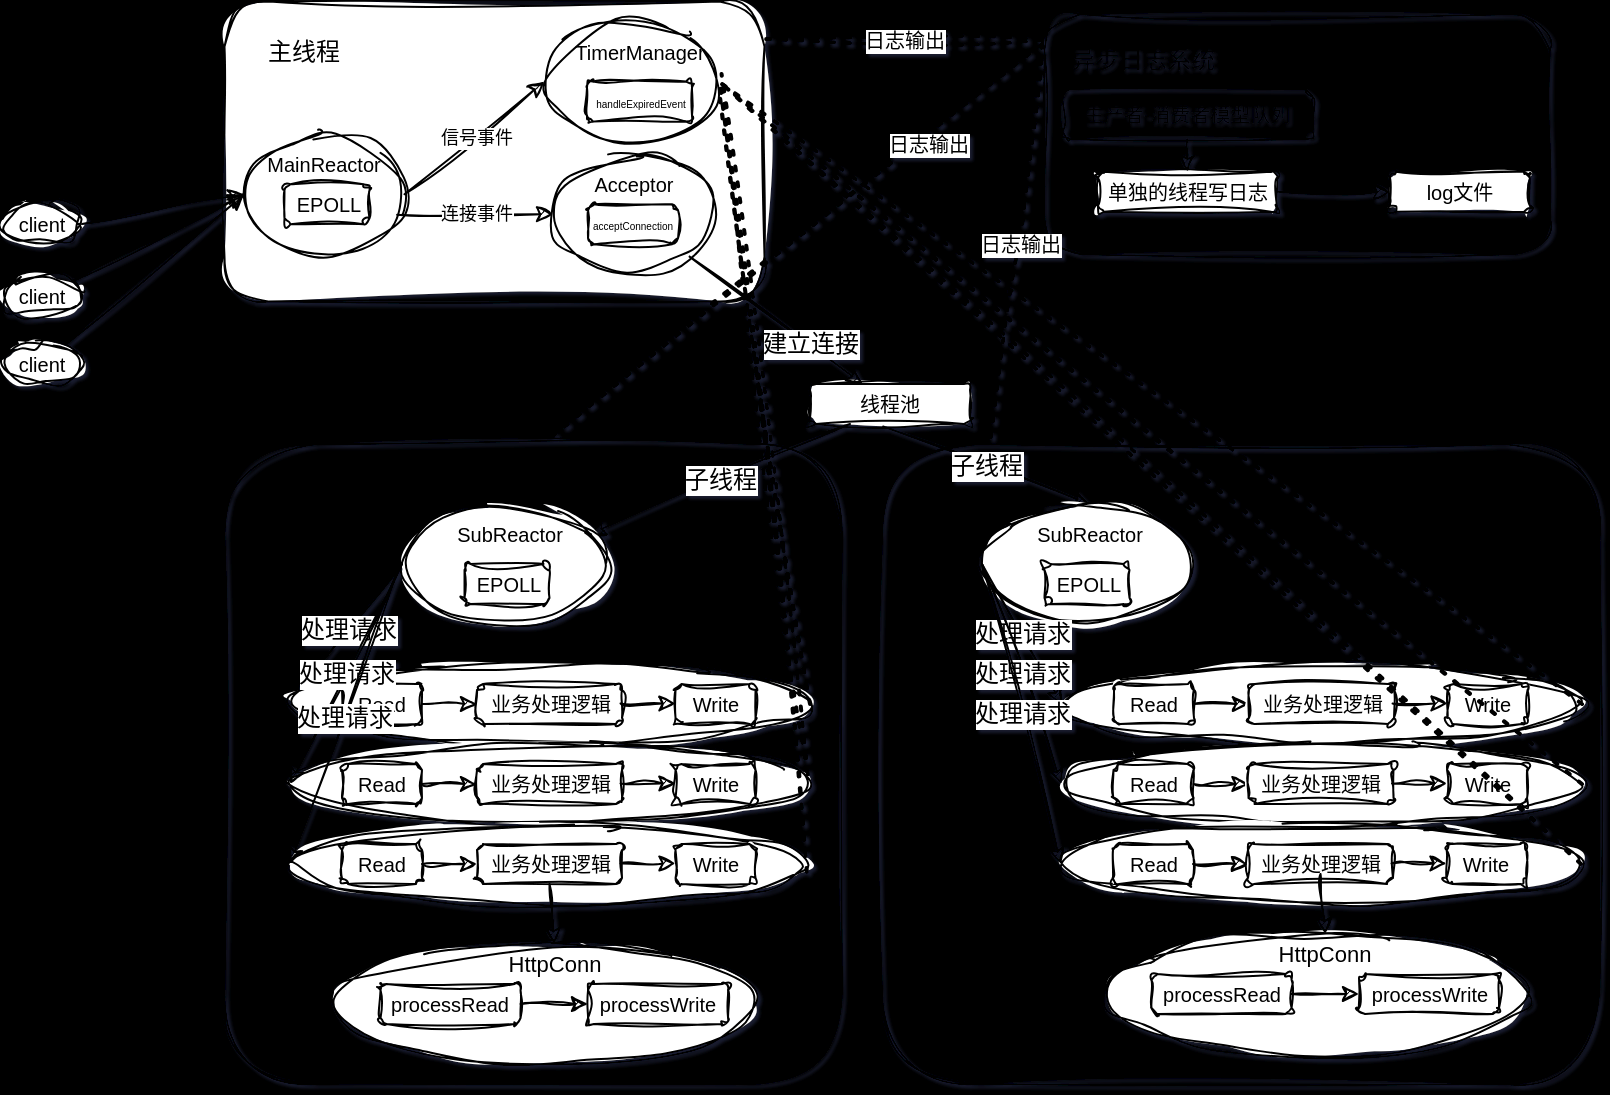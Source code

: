 <mxfile>
    <diagram id="pqvxhkpArTvSjxSy0hgP" name="第 1 页">
        <mxGraphModel dx="1160" dy="802" grid="1" gridSize="10" guides="1" tooltips="1" connect="1" arrows="1" fold="1" page="1" pageScale="1" pageWidth="827" pageHeight="1169" background="#000000" math="0" shadow="1">
            <root>
                <mxCell id="0"/>
                <mxCell id="1" parent="0"/>
                <mxCell id="3" value="" style="rounded=1;whiteSpace=wrap;html=1;sketch=1;curveFitting=1;jiggle=2;" parent="1" vertex="1">
                    <mxGeometry x="121.25" y="28.81" width="270" height="150" as="geometry"/>
                </mxCell>
                <mxCell id="4" value="主线程" style="text;strokeColor=none;align=center;fillColor=none;html=1;verticalAlign=middle;whiteSpace=wrap;rounded=1;sketch=1;curveFitting=1;jiggle=2;" parent="1" vertex="1">
                    <mxGeometry x="131.25" y="38.81" width="60" height="30" as="geometry"/>
                </mxCell>
                <mxCell id="21" value="" style="ellipse;whiteSpace=wrap;html=1;rounded=1;sketch=1;curveFitting=1;jiggle=2;" parent="1" vertex="1">
                    <mxGeometry x="131.25" y="95.12" width="80" height="60" as="geometry"/>
                </mxCell>
                <mxCell id="22" value="&lt;font style=&quot;font-size: 10px;&quot;&gt;MainReactor&lt;/font&gt;" style="text;strokeColor=none;align=center;fillColor=none;html=1;verticalAlign=middle;whiteSpace=wrap;rounded=1;fontSize=9;sketch=1;curveFitting=1;jiggle=2;" parent="1" vertex="1">
                    <mxGeometry x="131.25" y="95.12" width="80" height="30" as="geometry"/>
                </mxCell>
                <mxCell id="23" value="" style="rounded=1;whiteSpace=wrap;html=1;fontSize=9;sketch=1;curveFitting=1;jiggle=2;" parent="1" vertex="1">
                    <mxGeometry x="151.25" y="120.12" width="42.5" height="20" as="geometry"/>
                </mxCell>
                <mxCell id="24" value="&lt;font style=&quot;font-size: 10px;&quot;&gt;EPOLL&lt;/font&gt;" style="text;html=1;align=center;verticalAlign=middle;resizable=0;points=[];autosize=1;strokeColor=none;fillColor=none;fontSize=9;rounded=1;sketch=1;curveFitting=1;jiggle=2;" parent="1" vertex="1">
                    <mxGeometry x="142.5" y="115.12" width="60" height="30" as="geometry"/>
                </mxCell>
                <mxCell id="25" value="" style="endArrow=classic;html=1;fontSize=9;exitX=0.954;exitY=0.67;exitDx=0;exitDy=0;exitPerimeter=0;rounded=1;sketch=1;curveFitting=1;jiggle=2;" parent="1" source="21" target="27" edge="1">
                    <mxGeometry relative="1" as="geometry">
                        <mxPoint x="221.25" y="224.31" as="sourcePoint"/>
                        <mxPoint x="370.53" y="198.81" as="targetPoint"/>
                    </mxGeometry>
                </mxCell>
                <mxCell id="26" value="连接事件" style="edgeLabel;resizable=0;html=1;align=center;verticalAlign=middle;fontSize=9;rounded=1;sketch=1;curveFitting=1;jiggle=2;" parent="25" connectable="0" vertex="1">
                    <mxGeometry relative="1" as="geometry"/>
                </mxCell>
                <mxCell id="27" value="" style="ellipse;whiteSpace=wrap;html=1;fontSize=9;rounded=1;sketch=1;curveFitting=1;jiggle=2;" parent="1" vertex="1">
                    <mxGeometry x="285.52" y="105.12" width="80" height="60" as="geometry"/>
                </mxCell>
                <mxCell id="28" value="" style="ellipse;whiteSpace=wrap;html=1;fontSize=9;rounded=1;sketch=1;curveFitting=1;jiggle=2;" parent="1" vertex="1">
                    <mxGeometry x="281.25" y="38.81" width="87.5" height="60" as="geometry"/>
                </mxCell>
                <mxCell id="29" value="" style="endArrow=classic;html=1;fontSize=9;exitX=1;exitY=0.5;exitDx=0;exitDy=0;entryX=0;entryY=0.5;entryDx=0;entryDy=0;rounded=1;sketch=1;curveFitting=1;jiggle=2;" parent="1" source="21" target="28" edge="1">
                    <mxGeometry relative="1" as="geometry">
                        <mxPoint x="291.25" y="138.81" as="sourcePoint"/>
                        <mxPoint x="391.25" y="138.81" as="targetPoint"/>
                    </mxGeometry>
                </mxCell>
                <mxCell id="30" value="信号事件" style="edgeLabel;resizable=0;html=1;align=center;verticalAlign=middle;fontSize=9;rounded=1;sketch=1;curveFitting=1;jiggle=2;" parent="29" connectable="0" vertex="1">
                    <mxGeometry relative="1" as="geometry"/>
                </mxCell>
                <mxCell id="31" value="&lt;font style=&quot;font-size: 10px;&quot;&gt;Acceptor&lt;/font&gt;" style="text;strokeColor=none;align=center;fillColor=none;html=1;verticalAlign=middle;whiteSpace=wrap;rounded=1;fontSize=9;sketch=1;curveFitting=1;jiggle=2;" parent="1" vertex="1">
                    <mxGeometry x="285.52" y="105.12" width="80" height="30" as="geometry"/>
                </mxCell>
                <mxCell id="33" value="&lt;font style=&quot;font-size: 5px;&quot;&gt;acceptConnection&lt;/font&gt;" style="rounded=1;whiteSpace=wrap;html=1;fontSize=9;sketch=1;curveFitting=1;jiggle=2;" parent="1" vertex="1">
                    <mxGeometry x="303.02" y="130.12" width="45" height="20" as="geometry"/>
                </mxCell>
                <mxCell id="34" value="&lt;font style=&quot;font-size: 10px;&quot;&gt;TimerManager&lt;/font&gt;" style="text;strokeColor=none;align=center;fillColor=none;html=1;verticalAlign=middle;whiteSpace=wrap;rounded=1;fontSize=9;sketch=1;curveFitting=1;jiggle=2;" parent="1" vertex="1">
                    <mxGeometry x="288.75" y="38.81" width="80" height="30" as="geometry"/>
                </mxCell>
                <mxCell id="35" value="&lt;font style=&quot;font-size: 5px;&quot;&gt;handleExpiredEvent&lt;/font&gt;" style="rounded=1;whiteSpace=wrap;html=1;fontSize=9;sketch=1;curveFitting=1;jiggle=2;" parent="1" vertex="1">
                    <mxGeometry x="302.5" y="68.81" width="52.5" height="20" as="geometry"/>
                </mxCell>
                <mxCell id="37" value="&lt;div style=&quot;&quot;&gt;&lt;span style=&quot;background-color: initial;&quot;&gt;&lt;font style=&quot;font-size: 10px;&quot;&gt;线程池&lt;/font&gt;&lt;/span&gt;&lt;/div&gt;" style="rounded=1;whiteSpace=wrap;html=1;fontSize=5;direction=south;align=center;verticalAlign=middle;sketch=1;curveFitting=1;jiggle=2;" parent="1" vertex="1">
                    <mxGeometry x="414" y="220" width="80" height="20" as="geometry"/>
                </mxCell>
                <mxCell id="41" value="" style="endArrow=classic;html=1;fontSize=12;exitX=1;exitY=1;exitDx=0;exitDy=0;rounded=1;sketch=1;curveFitting=1;jiggle=2;" parent="1" source="27" target="37" edge="1">
                    <mxGeometry relative="1" as="geometry">
                        <mxPoint x="394.27" y="236.31" as="sourcePoint"/>
                        <mxPoint x="494.27" y="236.31" as="targetPoint"/>
                    </mxGeometry>
                </mxCell>
                <mxCell id="42" value="建立连接" style="edgeLabel;resizable=0;html=1;align=center;verticalAlign=middle;fontSize=12;rounded=1;sketch=1;curveFitting=1;jiggle=2;" parent="41" connectable="0" vertex="1">
                    <mxGeometry relative="1" as="geometry">
                        <mxPoint x="17" y="12" as="offset"/>
                    </mxGeometry>
                </mxCell>
                <mxCell id="45" value="" style="endArrow=classic;html=1;fontSize=12;exitX=1;exitY=0.75;exitDx=0;exitDy=0;entryX=1;entryY=0.5;entryDx=0;entryDy=0;rounded=1;sketch=1;curveFitting=1;jiggle=2;" parent="1" source="37" target="50" edge="1">
                    <mxGeometry relative="1" as="geometry">
                        <mxPoint x="360" y="270" as="sourcePoint"/>
                        <mxPoint x="280" y="280" as="targetPoint"/>
                    </mxGeometry>
                </mxCell>
                <mxCell id="46" value="子线程" style="edgeLabel;resizable=0;html=1;align=center;verticalAlign=middle;fontSize=12;rounded=1;sketch=1;curveFitting=1;jiggle=2;" parent="45" connectable="0" vertex="1">
                    <mxGeometry relative="1" as="geometry"/>
                </mxCell>
                <mxCell id="47" value="" style="endArrow=classic;html=1;fontSize=12;exitX=1.061;exitY=0.543;exitDx=0;exitDy=0;exitPerimeter=0;entryX=0.5;entryY=0;entryDx=0;entryDy=0;rounded=1;sketch=1;curveFitting=1;jiggle=2;" parent="1" source="37" target="54" edge="1">
                    <mxGeometry relative="1" as="geometry">
                        <mxPoint x="470" y="250" as="sourcePoint"/>
                        <mxPoint x="560" y="280" as="targetPoint"/>
                    </mxGeometry>
                </mxCell>
                <mxCell id="48" value="子线程" style="edgeLabel;resizable=0;html=1;align=center;verticalAlign=middle;fontSize=12;rounded=1;sketch=1;curveFitting=1;jiggle=2;" parent="47" connectable="0" vertex="1">
                    <mxGeometry relative="1" as="geometry"/>
                </mxCell>
                <mxCell id="49" value="" style="ellipse;whiteSpace=wrap;html=1;fontSize=12;rounded=1;sketch=1;curveFitting=1;jiggle=2;" parent="1" vertex="1">
                    <mxGeometry x="210" y="280" width="103.75" height="60" as="geometry"/>
                </mxCell>
                <mxCell id="50" value="&lt;font style=&quot;font-size: 10px;&quot;&gt;SubReactor&lt;/font&gt;" style="text;strokeColor=none;align=center;fillColor=none;html=1;verticalAlign=middle;whiteSpace=wrap;rounded=1;fontSize=9;sketch=1;curveFitting=1;jiggle=2;" parent="1" vertex="1">
                    <mxGeometry x="223.75" y="280" width="80" height="30" as="geometry"/>
                </mxCell>
                <mxCell id="51" value="" style="rounded=1;whiteSpace=wrap;html=1;fontSize=9;sketch=1;curveFitting=1;jiggle=2;" parent="1" vertex="1">
                    <mxGeometry x="241.25" y="310" width="42.5" height="20" as="geometry"/>
                </mxCell>
                <mxCell id="52" value="&lt;font style=&quot;font-size: 10px;&quot;&gt;EPOLL&lt;/font&gt;" style="text;html=1;align=center;verticalAlign=middle;resizable=0;points=[];autosize=1;strokeColor=none;fillColor=none;fontSize=9;rounded=1;sketch=1;curveFitting=1;jiggle=2;" parent="1" vertex="1">
                    <mxGeometry x="232.5" y="305" width="60" height="30" as="geometry"/>
                </mxCell>
                <mxCell id="53" value="" style="ellipse;whiteSpace=wrap;html=1;fontSize=12;rounded=1;sketch=1;curveFitting=1;jiggle=2;" parent="1" vertex="1">
                    <mxGeometry x="500" y="280" width="103.75" height="60" as="geometry"/>
                </mxCell>
                <mxCell id="54" value="&lt;font style=&quot;font-size: 10px;&quot;&gt;SubReactor&lt;/font&gt;" style="text;strokeColor=none;align=center;fillColor=none;html=1;verticalAlign=middle;whiteSpace=wrap;rounded=1;fontSize=9;sketch=1;curveFitting=1;jiggle=2;" parent="1" vertex="1">
                    <mxGeometry x="513.75" y="280" width="80" height="30" as="geometry"/>
                </mxCell>
                <mxCell id="55" value="" style="rounded=1;whiteSpace=wrap;html=1;fontSize=9;sketch=1;curveFitting=1;jiggle=2;" parent="1" vertex="1">
                    <mxGeometry x="531.25" y="310" width="42.5" height="20" as="geometry"/>
                </mxCell>
                <mxCell id="56" value="&lt;font style=&quot;font-size: 10px;&quot;&gt;EPOLL&lt;/font&gt;" style="text;html=1;align=center;verticalAlign=middle;resizable=0;points=[];autosize=1;strokeColor=none;fillColor=none;fontSize=9;rounded=1;sketch=1;curveFitting=1;jiggle=2;" parent="1" vertex="1">
                    <mxGeometry x="522.5" y="305" width="60" height="30" as="geometry"/>
                </mxCell>
                <mxCell id="58" value="处理请求" style="endArrow=classic;html=1;fontSize=12;exitX=0;exitY=0.5;exitDx=0;exitDy=0;entryX=0.01;entryY=0.406;entryDx=0;entryDy=0;entryPerimeter=0;rounded=1;sketch=1;curveFitting=1;jiggle=2;" parent="1" source="49" target="60" edge="1">
                    <mxGeometry relative="1" as="geometry">
                        <mxPoint x="360" y="310" as="sourcePoint"/>
                        <mxPoint x="160" y="360" as="targetPoint"/>
                    </mxGeometry>
                </mxCell>
                <mxCell id="60" value="" style="ellipse;whiteSpace=wrap;html=1;fontSize=12;rounded=1;sketch=1;curveFitting=1;jiggle=2;" parent="1" vertex="1">
                    <mxGeometry x="154" y="360" width="260" height="40" as="geometry"/>
                </mxCell>
                <mxCell id="61" value="&lt;font style=&quot;font-size: 10px;&quot;&gt;Read&lt;/font&gt;" style="rounded=1;whiteSpace=wrap;html=1;fontSize=12;sketch=1;curveFitting=1;jiggle=2;" parent="1" vertex="1">
                    <mxGeometry x="180" y="370" width="40" height="20" as="geometry"/>
                </mxCell>
                <mxCell id="62" value="" style="endArrow=classic;html=1;fontSize=10;exitX=1;exitY=0.5;exitDx=0;exitDy=0;entryX=0;entryY=0.5;entryDx=0;entryDy=0;rounded=1;sketch=1;curveFitting=1;jiggle=2;" parent="1" source="61" target="63" edge="1">
                    <mxGeometry width="50" height="50" relative="1" as="geometry">
                        <mxPoint x="380" y="340" as="sourcePoint"/>
                        <mxPoint x="430" y="290" as="targetPoint"/>
                    </mxGeometry>
                </mxCell>
                <mxCell id="63" value="&lt;font style=&quot;font-size: 10px;&quot;&gt;业务处理逻辑&lt;/font&gt;" style="rounded=1;whiteSpace=wrap;html=1;fontSize=12;sketch=1;curveFitting=1;jiggle=2;" parent="1" vertex="1">
                    <mxGeometry x="247.5" y="370" width="72.5" height="20" as="geometry"/>
                </mxCell>
                <mxCell id="64" value="&lt;font style=&quot;font-size: 10px;&quot;&gt;Write&lt;/font&gt;" style="rounded=1;whiteSpace=wrap;html=1;fontSize=12;sketch=1;curveFitting=1;jiggle=2;" parent="1" vertex="1">
                    <mxGeometry x="346.77" y="370" width="40" height="20" as="geometry"/>
                </mxCell>
                <mxCell id="65" value="" style="endArrow=classic;html=1;fontSize=10;exitX=1;exitY=0.5;exitDx=0;exitDy=0;entryX=0;entryY=0.5;entryDx=0;entryDy=0;rounded=1;sketch=1;curveFitting=1;jiggle=2;" parent="1" edge="1">
                    <mxGeometry width="50" height="50" relative="1" as="geometry">
                        <mxPoint x="319.27" y="379.72" as="sourcePoint"/>
                        <mxPoint x="346.77" y="379.72" as="targetPoint"/>
                    </mxGeometry>
                </mxCell>
                <mxCell id="66" value="" style="ellipse;whiteSpace=wrap;html=1;fontSize=12;rounded=1;sketch=1;curveFitting=1;jiggle=2;" parent="1" vertex="1">
                    <mxGeometry x="154" y="400" width="260" height="40" as="geometry"/>
                </mxCell>
                <mxCell id="67" value="&lt;font style=&quot;font-size: 10px;&quot;&gt;Read&lt;/font&gt;" style="rounded=1;whiteSpace=wrap;html=1;fontSize=12;sketch=1;curveFitting=1;jiggle=2;" parent="1" vertex="1">
                    <mxGeometry x="180" y="410" width="40" height="20" as="geometry"/>
                </mxCell>
                <mxCell id="68" value="" style="endArrow=classic;html=1;fontSize=10;exitX=1;exitY=0.5;exitDx=0;exitDy=0;entryX=0;entryY=0.5;entryDx=0;entryDy=0;rounded=1;sketch=1;curveFitting=1;jiggle=2;" parent="1" source="67" target="69" edge="1">
                    <mxGeometry width="50" height="50" relative="1" as="geometry">
                        <mxPoint x="380" y="380" as="sourcePoint"/>
                        <mxPoint x="430" y="330" as="targetPoint"/>
                    </mxGeometry>
                </mxCell>
                <mxCell id="69" value="&lt;font style=&quot;font-size: 10px;&quot;&gt;业务处理逻辑&lt;/font&gt;" style="rounded=1;whiteSpace=wrap;html=1;fontSize=12;sketch=1;curveFitting=1;jiggle=2;" parent="1" vertex="1">
                    <mxGeometry x="247.5" y="410" width="72.5" height="20" as="geometry"/>
                </mxCell>
                <mxCell id="70" value="&lt;font style=&quot;font-size: 10px;&quot;&gt;Write&lt;/font&gt;" style="rounded=1;whiteSpace=wrap;html=1;fontSize=12;sketch=1;curveFitting=1;jiggle=2;" parent="1" vertex="1">
                    <mxGeometry x="346.77" y="410" width="40" height="20" as="geometry"/>
                </mxCell>
                <mxCell id="71" value="" style="endArrow=classic;html=1;fontSize=10;exitX=1;exitY=0.5;exitDx=0;exitDy=0;entryX=0;entryY=0.5;entryDx=0;entryDy=0;rounded=1;sketch=1;curveFitting=1;jiggle=2;" parent="1" edge="1">
                    <mxGeometry width="50" height="50" relative="1" as="geometry">
                        <mxPoint x="319.27" y="419.72" as="sourcePoint"/>
                        <mxPoint x="346.77" y="419.72" as="targetPoint"/>
                    </mxGeometry>
                </mxCell>
                <mxCell id="72" value="" style="ellipse;whiteSpace=wrap;html=1;fontSize=12;rounded=1;sketch=1;curveFitting=1;jiggle=2;" parent="1" vertex="1">
                    <mxGeometry x="154" y="440" width="260" height="40" as="geometry"/>
                </mxCell>
                <mxCell id="73" value="&lt;font style=&quot;font-size: 10px;&quot;&gt;Read&lt;/font&gt;" style="rounded=1;whiteSpace=wrap;html=1;fontSize=12;sketch=1;curveFitting=1;jiggle=2;" parent="1" vertex="1">
                    <mxGeometry x="180" y="450" width="40" height="20" as="geometry"/>
                </mxCell>
                <mxCell id="74" value="" style="endArrow=classic;html=1;fontSize=10;exitX=1;exitY=0.5;exitDx=0;exitDy=0;entryX=0;entryY=0.5;entryDx=0;entryDy=0;rounded=1;sketch=1;curveFitting=1;jiggle=2;" parent="1" source="73" target="75" edge="1">
                    <mxGeometry width="50" height="50" relative="1" as="geometry">
                        <mxPoint x="380" y="420" as="sourcePoint"/>
                        <mxPoint x="430" y="370" as="targetPoint"/>
                    </mxGeometry>
                </mxCell>
                <mxCell id="75" value="&lt;font style=&quot;font-size: 10px;&quot;&gt;业务处理逻辑&lt;/font&gt;" style="rounded=1;whiteSpace=wrap;html=1;fontSize=12;sketch=1;curveFitting=1;jiggle=2;" parent="1" vertex="1">
                    <mxGeometry x="247.5" y="450" width="72.5" height="20" as="geometry"/>
                </mxCell>
                <mxCell id="76" value="&lt;font style=&quot;font-size: 10px;&quot;&gt;Write&lt;/font&gt;" style="rounded=1;whiteSpace=wrap;html=1;fontSize=12;sketch=1;curveFitting=1;jiggle=2;" parent="1" vertex="1">
                    <mxGeometry x="346.77" y="450" width="40" height="20" as="geometry"/>
                </mxCell>
                <mxCell id="77" value="" style="endArrow=classic;html=1;fontSize=10;exitX=1;exitY=0.5;exitDx=0;exitDy=0;entryX=0;entryY=0.5;entryDx=0;entryDy=0;rounded=1;sketch=1;curveFitting=1;jiggle=2;" parent="1" edge="1">
                    <mxGeometry width="50" height="50" relative="1" as="geometry">
                        <mxPoint x="319.27" y="459.72" as="sourcePoint"/>
                        <mxPoint x="346.77" y="459.72" as="targetPoint"/>
                    </mxGeometry>
                </mxCell>
                <mxCell id="78" value="处理请求" style="endArrow=classic;html=1;fontSize=12;exitX=0;exitY=0.5;exitDx=0;exitDy=0;entryX=0;entryY=0.5;entryDx=0;entryDy=0;rounded=1;sketch=1;curveFitting=1;jiggle=2;" parent="1" source="49" target="66" edge="1">
                    <mxGeometry relative="1" as="geometry">
                        <mxPoint x="220.0" y="320" as="sourcePoint"/>
                        <mxPoint x="166.6" y="386.24" as="targetPoint"/>
                    </mxGeometry>
                </mxCell>
                <mxCell id="79" value="处理请求" style="endArrow=classic;html=1;fontSize=12;exitX=-0.028;exitY=0.585;exitDx=0;exitDy=0;entryX=0;entryY=0.5;entryDx=0;entryDy=0;exitPerimeter=0;rounded=1;sketch=1;curveFitting=1;jiggle=2;" parent="1" source="49" target="72" edge="1">
                    <mxGeometry relative="1" as="geometry">
                        <mxPoint x="230.0" y="330" as="sourcePoint"/>
                        <mxPoint x="164.0" y="430" as="targetPoint"/>
                    </mxGeometry>
                </mxCell>
                <mxCell id="80" value="" style="ellipse;whiteSpace=wrap;html=1;fontSize=12;rounded=1;sketch=1;curveFitting=1;jiggle=2;" parent="1" vertex="1">
                    <mxGeometry x="540" y="360" width="260" height="40" as="geometry"/>
                </mxCell>
                <mxCell id="81" value="&lt;font style=&quot;font-size: 10px;&quot;&gt;Read&lt;/font&gt;" style="rounded=1;whiteSpace=wrap;html=1;fontSize=12;sketch=1;curveFitting=1;jiggle=2;" parent="1" vertex="1">
                    <mxGeometry x="566" y="370" width="40" height="20" as="geometry"/>
                </mxCell>
                <mxCell id="82" value="" style="endArrow=classic;html=1;fontSize=10;exitX=1;exitY=0.5;exitDx=0;exitDy=0;entryX=0;entryY=0.5;entryDx=0;entryDy=0;rounded=1;sketch=1;curveFitting=1;jiggle=2;" parent="1" source="81" target="83" edge="1">
                    <mxGeometry width="50" height="50" relative="1" as="geometry">
                        <mxPoint x="766" y="340" as="sourcePoint"/>
                        <mxPoint x="816" y="290" as="targetPoint"/>
                    </mxGeometry>
                </mxCell>
                <mxCell id="83" value="&lt;font style=&quot;font-size: 10px;&quot;&gt;业务处理逻辑&lt;/font&gt;" style="rounded=1;whiteSpace=wrap;html=1;fontSize=12;sketch=1;curveFitting=1;jiggle=2;" parent="1" vertex="1">
                    <mxGeometry x="633.5" y="370" width="72.5" height="20" as="geometry"/>
                </mxCell>
                <mxCell id="84" value="&lt;font style=&quot;font-size: 10px;&quot;&gt;Write&lt;/font&gt;" style="rounded=1;whiteSpace=wrap;html=1;fontSize=12;sketch=1;curveFitting=1;jiggle=2;" parent="1" vertex="1">
                    <mxGeometry x="732.77" y="370" width="40" height="20" as="geometry"/>
                </mxCell>
                <mxCell id="85" value="" style="endArrow=classic;html=1;fontSize=10;exitX=1;exitY=0.5;exitDx=0;exitDy=0;entryX=0;entryY=0.5;entryDx=0;entryDy=0;rounded=1;sketch=1;curveFitting=1;jiggle=2;" parent="1" edge="1">
                    <mxGeometry width="50" height="50" relative="1" as="geometry">
                        <mxPoint x="705.27" y="379.72" as="sourcePoint"/>
                        <mxPoint x="732.77" y="379.72" as="targetPoint"/>
                    </mxGeometry>
                </mxCell>
                <mxCell id="86" value="" style="ellipse;whiteSpace=wrap;html=1;fontSize=12;rounded=1;sketch=1;curveFitting=1;jiggle=2;" parent="1" vertex="1">
                    <mxGeometry x="539.75" y="400" width="260" height="40" as="geometry"/>
                </mxCell>
                <mxCell id="87" value="&lt;font style=&quot;font-size: 10px;&quot;&gt;Read&lt;/font&gt;" style="rounded=1;whiteSpace=wrap;html=1;fontSize=12;sketch=1;curveFitting=1;jiggle=2;" parent="1" vertex="1">
                    <mxGeometry x="565.75" y="410" width="40" height="20" as="geometry"/>
                </mxCell>
                <mxCell id="88" value="" style="endArrow=classic;html=1;fontSize=10;exitX=1;exitY=0.5;exitDx=0;exitDy=0;entryX=0;entryY=0.5;entryDx=0;entryDy=0;rounded=1;sketch=1;curveFitting=1;jiggle=2;" parent="1" source="87" target="89" edge="1">
                    <mxGeometry width="50" height="50" relative="1" as="geometry">
                        <mxPoint x="765.75" y="380" as="sourcePoint"/>
                        <mxPoint x="815.75" y="330" as="targetPoint"/>
                    </mxGeometry>
                </mxCell>
                <mxCell id="89" value="&lt;font style=&quot;font-size: 10px;&quot;&gt;业务处理逻辑&lt;/font&gt;" style="rounded=1;whiteSpace=wrap;html=1;fontSize=12;sketch=1;curveFitting=1;jiggle=2;" parent="1" vertex="1">
                    <mxGeometry x="633.25" y="410" width="72.5" height="20" as="geometry"/>
                </mxCell>
                <mxCell id="90" value="&lt;font style=&quot;font-size: 10px;&quot;&gt;Write&lt;/font&gt;" style="rounded=1;whiteSpace=wrap;html=1;fontSize=12;sketch=1;curveFitting=1;jiggle=2;" parent="1" vertex="1">
                    <mxGeometry x="732.52" y="410" width="40" height="20" as="geometry"/>
                </mxCell>
                <mxCell id="91" value="" style="endArrow=classic;html=1;fontSize=10;exitX=1;exitY=0.5;exitDx=0;exitDy=0;entryX=0;entryY=0.5;entryDx=0;entryDy=0;rounded=1;sketch=1;curveFitting=1;jiggle=2;" parent="1" edge="1">
                    <mxGeometry width="50" height="50" relative="1" as="geometry">
                        <mxPoint x="705.02" y="419.72" as="sourcePoint"/>
                        <mxPoint x="732.52" y="419.72" as="targetPoint"/>
                    </mxGeometry>
                </mxCell>
                <mxCell id="92" value="" style="ellipse;whiteSpace=wrap;html=1;fontSize=12;rounded=1;sketch=1;curveFitting=1;jiggle=2;" parent="1" vertex="1">
                    <mxGeometry x="539.5" y="440" width="260" height="40" as="geometry"/>
                </mxCell>
                <mxCell id="93" value="&lt;font style=&quot;font-size: 10px;&quot;&gt;Read&lt;/font&gt;" style="rounded=1;whiteSpace=wrap;html=1;fontSize=12;sketch=1;curveFitting=1;jiggle=2;" parent="1" vertex="1">
                    <mxGeometry x="565.5" y="450" width="40" height="20" as="geometry"/>
                </mxCell>
                <mxCell id="94" value="" style="endArrow=classic;html=1;fontSize=10;exitX=1;exitY=0.5;exitDx=0;exitDy=0;entryX=0;entryY=0.5;entryDx=0;entryDy=0;rounded=1;sketch=1;curveFitting=1;jiggle=2;" parent="1" source="93" target="95" edge="1">
                    <mxGeometry width="50" height="50" relative="1" as="geometry">
                        <mxPoint x="765.5" y="420" as="sourcePoint"/>
                        <mxPoint x="815.5" y="370" as="targetPoint"/>
                    </mxGeometry>
                </mxCell>
                <mxCell id="95" value="&lt;font style=&quot;font-size: 10px;&quot;&gt;业务处理逻辑&lt;/font&gt;" style="rounded=1;whiteSpace=wrap;html=1;fontSize=12;sketch=1;curveFitting=1;jiggle=2;" parent="1" vertex="1">
                    <mxGeometry x="633" y="450" width="72.5" height="20" as="geometry"/>
                </mxCell>
                <mxCell id="96" value="&lt;font style=&quot;font-size: 10px;&quot;&gt;Write&lt;/font&gt;" style="rounded=1;whiteSpace=wrap;html=1;fontSize=12;sketch=1;curveFitting=1;jiggle=2;" parent="1" vertex="1">
                    <mxGeometry x="732.27" y="450" width="40" height="20" as="geometry"/>
                </mxCell>
                <mxCell id="97" value="" style="endArrow=classic;html=1;fontSize=10;exitX=1;exitY=0.5;exitDx=0;exitDy=0;entryX=0;entryY=0.5;entryDx=0;entryDy=0;rounded=1;sketch=1;curveFitting=1;jiggle=2;" parent="1" edge="1">
                    <mxGeometry width="50" height="50" relative="1" as="geometry">
                        <mxPoint x="704.77" y="459.72" as="sourcePoint"/>
                        <mxPoint x="732.27" y="459.72" as="targetPoint"/>
                    </mxGeometry>
                </mxCell>
                <mxCell id="98" value="处理请求" style="endArrow=classic;html=1;fontSize=12;entryX=0;entryY=0.5;entryDx=0;entryDy=0;rounded=1;sketch=1;curveFitting=1;jiggle=2;" parent="1" target="80" edge="1">
                    <mxGeometry relative="1" as="geometry">
                        <mxPoint x="500" y="310" as="sourcePoint"/>
                        <mxPoint x="452.9" y="454.9" as="targetPoint"/>
                    </mxGeometry>
                </mxCell>
                <mxCell id="99" value="处理请求" style="endArrow=classic;html=1;fontSize=12;entryX=0;entryY=0.5;entryDx=0;entryDy=0;exitX=0;exitY=0.5;exitDx=0;exitDy=0;rounded=1;sketch=1;curveFitting=1;jiggle=2;" parent="1" source="53" target="86" edge="1">
                    <mxGeometry relative="1" as="geometry">
                        <mxPoint x="510" y="320" as="sourcePoint"/>
                        <mxPoint x="550" y="390" as="targetPoint"/>
                    </mxGeometry>
                </mxCell>
                <mxCell id="100" value="处理请求" style="endArrow=classic;html=1;fontSize=12;entryX=0;entryY=0.5;entryDx=0;entryDy=0;rounded=1;sketch=1;curveFitting=1;jiggle=2;" parent="1" target="92" edge="1">
                    <mxGeometry relative="1" as="geometry">
                        <mxPoint x="500" y="310" as="sourcePoint"/>
                        <mxPoint x="549.75" y="430" as="targetPoint"/>
                    </mxGeometry>
                </mxCell>
                <mxCell id="101" value="" style="endArrow=none;dashed=1;html=1;dashPattern=1 3;strokeWidth=2;fontSize=10;entryX=0.999;entryY=0.585;entryDx=0;entryDy=0;exitX=1;exitY=0.5;exitDx=0;exitDy=0;entryPerimeter=0;rounded=1;sketch=1;curveFitting=1;jiggle=2;" parent="1" source="60" target="28" edge="1">
                    <mxGeometry width="50" height="50" relative="1" as="geometry">
                        <mxPoint x="430" y="340" as="sourcePoint"/>
                        <mxPoint x="480" y="290" as="targetPoint"/>
                    </mxGeometry>
                </mxCell>
                <mxCell id="102" value="" style="endArrow=none;dashed=1;html=1;dashPattern=1 3;strokeWidth=2;fontSize=10;entryX=1.013;entryY=0.874;entryDx=0;entryDy=0;exitX=0.996;exitY=0.378;exitDx=0;exitDy=0;exitPerimeter=0;entryPerimeter=0;rounded=1;sketch=1;curveFitting=1;jiggle=2;" parent="1" source="66" target="34" edge="1">
                    <mxGeometry width="50" height="50" relative="1" as="geometry">
                        <mxPoint x="424.0" y="390" as="sourcePoint"/>
                        <mxPoint x="377.5" y="130" as="targetPoint"/>
                    </mxGeometry>
                </mxCell>
                <mxCell id="103" value="" style="endArrow=none;dashed=1;html=1;dashPattern=1 3;strokeWidth=2;fontSize=10;entryX=1;entryY=1;entryDx=0;entryDy=0;exitX=0.994;exitY=0.6;exitDx=0;exitDy=0;exitPerimeter=0;rounded=1;sketch=1;curveFitting=1;jiggle=2;" parent="1" source="72" target="34" edge="1">
                    <mxGeometry width="50" height="50" relative="1" as="geometry">
                        <mxPoint x="422.96" y="425.12" as="sourcePoint"/>
                        <mxPoint x="365.784" y="151.213" as="targetPoint"/>
                    </mxGeometry>
                </mxCell>
                <mxCell id="104" value="" style="endArrow=none;dashed=1;html=1;dashPattern=1 3;strokeWidth=2;fontSize=10;exitX=1;exitY=0.5;exitDx=0;exitDy=0;rounded=1;sketch=1;curveFitting=1;jiggle=2;" parent="1" source="80" edge="1">
                    <mxGeometry width="50" height="50" relative="1" as="geometry">
                        <mxPoint x="422.96" y="425.12" as="sourcePoint"/>
                        <mxPoint x="370" y="70" as="targetPoint"/>
                    </mxGeometry>
                </mxCell>
                <mxCell id="105" value="" style="endArrow=none;dashed=1;html=1;dashPattern=1 3;strokeWidth=2;fontSize=10;rounded=1;sketch=1;curveFitting=1;jiggle=2;" parent="1" edge="1">
                    <mxGeometry width="50" height="50" relative="1" as="geometry">
                        <mxPoint x="800" y="420" as="sourcePoint"/>
                        <mxPoint x="370" y="70" as="targetPoint"/>
                    </mxGeometry>
                </mxCell>
                <mxCell id="106" value="" style="endArrow=none;dashed=1;html=1;dashPattern=1 3;strokeWidth=2;fontSize=10;exitX=1;exitY=0.5;exitDx=0;exitDy=0;rounded=1;sketch=1;curveFitting=1;jiggle=2;" parent="1" source="92" edge="1">
                    <mxGeometry width="50" height="50" relative="1" as="geometry">
                        <mxPoint x="810" y="430" as="sourcePoint"/>
                        <mxPoint x="370" y="70" as="targetPoint"/>
                    </mxGeometry>
                </mxCell>
                <mxCell id="107" value="" style="ellipse;whiteSpace=wrap;html=1;fontSize=10;rounded=1;sketch=1;curveFitting=1;jiggle=2;" parent="1" vertex="1">
                    <mxGeometry x="176.77" y="500" width="210" height="60" as="geometry"/>
                </mxCell>
                <mxCell id="108" value="&lt;font style=&quot;font-size: 11px;&quot;&gt;HttpConn&lt;/font&gt;" style="text;strokeColor=none;align=center;fillColor=none;html=1;verticalAlign=middle;whiteSpace=wrap;rounded=1;fontSize=9;sketch=1;curveFitting=1;jiggle=2;" parent="1" vertex="1">
                    <mxGeometry x="251.77" y="500" width="68.75" height="20" as="geometry"/>
                </mxCell>
                <mxCell id="109" value="&lt;font style=&quot;font-size: 10px;&quot;&gt;processRead&lt;/font&gt;" style="rounded=1;whiteSpace=wrap;html=1;fontSize=12;sketch=1;curveFitting=1;jiggle=2;" parent="1" vertex="1">
                    <mxGeometry x="199.27" y="520" width="70" height="20" as="geometry"/>
                </mxCell>
                <mxCell id="112" value="&lt;font style=&quot;font-size: 10px;&quot;&gt;processWrite&lt;/font&gt;" style="rounded=1;whiteSpace=wrap;html=1;fontSize=12;sketch=1;curveFitting=1;jiggle=2;" parent="1" vertex="1">
                    <mxGeometry x="303.02" y="520" width="70" height="20" as="geometry"/>
                </mxCell>
                <mxCell id="113" value="" style="endArrow=classic;html=1;fontSize=10;exitX=1;exitY=0.5;exitDx=0;exitDy=0;entryX=0;entryY=0.5;entryDx=0;entryDy=0;rounded=1;sketch=1;curveFitting=1;jiggle=2;" parent="1" source="109" target="112" edge="1">
                    <mxGeometry width="50" height="50" relative="1" as="geometry">
                        <mxPoint x="342.29" y="529.72" as="sourcePoint"/>
                        <mxPoint x="283.02" y="530" as="targetPoint"/>
                    </mxGeometry>
                </mxCell>
                <mxCell id="114" value="" style="endArrow=classic;html=1;fontSize=11;exitX=0.5;exitY=1;exitDx=0;exitDy=0;entryX=0.5;entryY=0;entryDx=0;entryDy=0;rounded=1;sketch=1;curveFitting=1;jiggle=2;" parent="1" source="75" target="108" edge="1">
                    <mxGeometry width="50" height="50" relative="1" as="geometry">
                        <mxPoint x="340" y="450" as="sourcePoint"/>
                        <mxPoint x="390" y="400" as="targetPoint"/>
                    </mxGeometry>
                </mxCell>
                <mxCell id="122" value="" style="ellipse;whiteSpace=wrap;html=1;fontSize=10;rounded=1;sketch=1;curveFitting=1;jiggle=2;" parent="1" vertex="1">
                    <mxGeometry x="562.27" y="495" width="210" height="60" as="geometry"/>
                </mxCell>
                <mxCell id="123" value="&lt;font style=&quot;font-size: 11px;&quot;&gt;HttpConn&lt;/font&gt;" style="text;strokeColor=none;align=center;fillColor=none;html=1;verticalAlign=middle;whiteSpace=wrap;rounded=1;fontSize=9;sketch=1;curveFitting=1;jiggle=2;" parent="1" vertex="1">
                    <mxGeometry x="637.27" y="495" width="68.75" height="20" as="geometry"/>
                </mxCell>
                <mxCell id="124" value="&lt;font style=&quot;font-size: 10px;&quot;&gt;processRead&lt;/font&gt;" style="rounded=1;whiteSpace=wrap;html=1;fontSize=12;sketch=1;curveFitting=1;jiggle=2;" parent="1" vertex="1">
                    <mxGeometry x="584.77" y="515" width="70" height="20" as="geometry"/>
                </mxCell>
                <mxCell id="125" value="&lt;font style=&quot;font-size: 10px;&quot;&gt;processWrite&lt;/font&gt;" style="rounded=1;whiteSpace=wrap;html=1;fontSize=12;sketch=1;curveFitting=1;jiggle=2;" parent="1" vertex="1">
                    <mxGeometry x="688.52" y="515" width="70" height="20" as="geometry"/>
                </mxCell>
                <mxCell id="126" value="" style="endArrow=classic;html=1;fontSize=10;exitX=1;exitY=0.5;exitDx=0;exitDy=0;entryX=0;entryY=0.5;entryDx=0;entryDy=0;rounded=1;sketch=1;curveFitting=1;jiggle=2;" parent="1" source="124" target="125" edge="1">
                    <mxGeometry width="50" height="50" relative="1" as="geometry">
                        <mxPoint x="727.79" y="524.72" as="sourcePoint"/>
                        <mxPoint x="668.52" y="525" as="targetPoint"/>
                    </mxGeometry>
                </mxCell>
                <mxCell id="127" value="" style="endArrow=classic;html=1;fontSize=11;exitX=0.5;exitY=1;exitDx=0;exitDy=0;entryX=0.5;entryY=0;entryDx=0;entryDy=0;rounded=1;sketch=1;curveFitting=1;jiggle=2;" parent="1" target="123" edge="1">
                    <mxGeometry width="50" height="50" relative="1" as="geometry">
                        <mxPoint x="669.25" y="465" as="sourcePoint"/>
                        <mxPoint x="775.5" y="395" as="targetPoint"/>
                    </mxGeometry>
                </mxCell>
                <mxCell id="128" value="&lt;font style=&quot;font-size: 10px;&quot;&gt;client&lt;/font&gt;" style="ellipse;whiteSpace=wrap;html=1;fontSize=11;rounded=1;sketch=1;curveFitting=1;jiggle=2;" parent="1" vertex="1">
                    <mxGeometry x="10" y="130" width="40" height="20" as="geometry"/>
                </mxCell>
                <mxCell id="134" value="" style="edgeStyle=none;html=1;fontSize=11;entryX=0;entryY=1;entryDx=0;entryDy=0;rounded=1;sketch=1;curveFitting=1;jiggle=2;" parent="1" source="129" target="22" edge="1">
                    <mxGeometry relative="1" as="geometry">
                        <mxPoint x="130" y="140" as="targetPoint"/>
                    </mxGeometry>
                </mxCell>
                <mxCell id="129" value="&lt;font style=&quot;font-size: 10px;&quot;&gt;client&lt;/font&gt;" style="ellipse;whiteSpace=wrap;html=1;fontSize=11;rounded=1;sketch=1;curveFitting=1;jiggle=2;" parent="1" vertex="1">
                    <mxGeometry x="10" y="200" width="40" height="20" as="geometry"/>
                </mxCell>
                <mxCell id="133" value="" style="edgeStyle=none;html=1;fontSize=11;entryX=0;entryY=1;entryDx=0;entryDy=0;rounded=1;sketch=1;curveFitting=1;jiggle=2;" parent="1" source="130" target="22" edge="1">
                    <mxGeometry relative="1" as="geometry">
                        <mxPoint x="130" y="140" as="targetPoint"/>
                    </mxGeometry>
                </mxCell>
                <mxCell id="130" value="&lt;font style=&quot;font-size: 10px;&quot;&gt;client&lt;/font&gt;" style="ellipse;whiteSpace=wrap;html=1;fontSize=11;rounded=1;sketch=1;curveFitting=1;jiggle=2;" parent="1" vertex="1">
                    <mxGeometry x="10" y="166.31" width="40" height="20" as="geometry"/>
                </mxCell>
                <mxCell id="131" value="" style="endArrow=classic;html=1;fontSize=11;exitX=1;exitY=0.5;exitDx=0;exitDy=0;entryX=0;entryY=0.5;entryDx=0;entryDy=0;rounded=1;sketch=1;curveFitting=1;jiggle=2;" parent="1" source="128" target="21" edge="1">
                    <mxGeometry width="50" height="50" relative="1" as="geometry">
                        <mxPoint x="300" y="370" as="sourcePoint"/>
                        <mxPoint x="350" y="320" as="targetPoint"/>
                    </mxGeometry>
                </mxCell>
                <mxCell id="141" value="" style="rounded=1;whiteSpace=wrap;html=1;fontSize=11;fillColor=none;sketch=1;curveFitting=1;jiggle=2;" parent="1" vertex="1">
                    <mxGeometry x="531.25" y="35.12" width="252.73" height="120" as="geometry"/>
                </mxCell>
                <mxCell id="142" value="&lt;font style=&quot;font-size: 12px;&quot;&gt;异步日志系统&lt;/font&gt;" style="text;strokeColor=none;align=center;fillColor=none;html=1;verticalAlign=middle;whiteSpace=wrap;rounded=1;sketch=1;curveFitting=1;jiggle=2;" parent="1" vertex="1">
                    <mxGeometry x="533.98" y="42.62" width="92.5" height="30" as="geometry"/>
                </mxCell>
                <mxCell id="143" value="&lt;font style=&quot;font-size: 10px;&quot;&gt;生产者-消费者模型队列&lt;/font&gt;" style="rounded=1;whiteSpace=wrap;html=1;fontSize=11;fillColor=none;sketch=1;curveFitting=1;jiggle=2;" parent="1" vertex="1">
                    <mxGeometry x="540.1" y="72.62" width="125.25" height="25" as="geometry"/>
                </mxCell>
                <mxCell id="144" value="" style="rounded=1;whiteSpace=wrap;html=1;fontSize=12;fillColor=none;sketch=1;curveFitting=1;jiggle=2;" parent="1" vertex="1">
                    <mxGeometry x="121.25" y="250" width="308.75" height="320" as="geometry"/>
                </mxCell>
                <mxCell id="145" value="" style="rounded=1;whiteSpace=wrap;html=1;fontSize=12;fillColor=none;sketch=1;curveFitting=1;jiggle=2;" parent="1" vertex="1">
                    <mxGeometry x="450" y="250" width="358.75" height="320" as="geometry"/>
                </mxCell>
                <mxCell id="148" value="&lt;font style=&quot;font-size: 10px;&quot;&gt;log文件&lt;/font&gt;" style="rounded=1;whiteSpace=wrap;html=1;fontSize=12;sketch=1;curveFitting=1;jiggle=2;" parent="1" vertex="1">
                    <mxGeometry x="703.98" y="113.93" width="70" height="20" as="geometry"/>
                </mxCell>
                <mxCell id="149" value="" style="endArrow=classic;html=1;fontSize=10;entryX=0;entryY=0.5;entryDx=0;entryDy=0;exitX=1;exitY=0.5;exitDx=0;exitDy=0;rounded=1;sketch=1;curveFitting=1;jiggle=2;" parent="1" source="153" target="148" edge="1">
                    <mxGeometry width="50" height="50" relative="1" as="geometry">
                        <mxPoint x="663.98" y="124.12" as="sourcePoint"/>
                        <mxPoint x="671.48" y="95.12" as="targetPoint"/>
                    </mxGeometry>
                </mxCell>
                <mxCell id="150" value="日志输出" style="endArrow=none;dashed=1;html=1;dashPattern=1 3;strokeWidth=2;fontSize=10;entryX=1.001;entryY=0.125;entryDx=0;entryDy=0;entryPerimeter=0;rounded=1;sketch=1;curveFitting=1;jiggle=2;" parent="1" target="3" edge="1">
                    <mxGeometry width="50" height="50" relative="1" as="geometry">
                        <mxPoint x="530" y="48" as="sourcePoint"/>
                        <mxPoint x="380" y="130" as="targetPoint"/>
                    </mxGeometry>
                </mxCell>
                <mxCell id="151" value="日志输出" style="endArrow=none;dashed=1;html=1;dashPattern=1 3;strokeWidth=2;fontSize=10;rounded=1;sketch=1;curveFitting=1;jiggle=2;entryX=0.524;entryY=-0.006;entryDx=0;entryDy=0;entryPerimeter=0;" parent="1" target="144" edge="1">
                    <mxGeometry x="-0.521" y="3" width="50" height="50" relative="1" as="geometry">
                        <mxPoint x="530" y="50" as="sourcePoint"/>
                        <mxPoint x="400.27" y="108.75" as="targetPoint"/>
                        <mxPoint as="offset"/>
                    </mxGeometry>
                </mxCell>
                <mxCell id="152" value="日志输出" style="endArrow=none;dashed=1;html=1;dashPattern=1 3;strokeWidth=2;fontSize=10;entryX=0.151;entryY=-0.003;entryDx=0;entryDy=0;entryPerimeter=0;rounded=1;sketch=1;curveFitting=1;jiggle=2;" parent="1" target="145" edge="1">
                    <mxGeometry width="50" height="50" relative="1" as="geometry">
                        <mxPoint x="530" y="50" as="sourcePoint"/>
                        <mxPoint x="510" y="240" as="targetPoint"/>
                        <Array as="points">
                            <mxPoint x="520" y="140"/>
                        </Array>
                    </mxGeometry>
                </mxCell>
                <mxCell id="153" value="&lt;font style=&quot;font-size: 10px;&quot;&gt;单独的线程写日志&lt;/font&gt;" style="rounded=1;whiteSpace=wrap;html=1;fontSize=12;sketch=1;curveFitting=1;jiggle=2;" parent="1" vertex="1">
                    <mxGeometry x="557.98" y="113.93" width="89.5" height="20" as="geometry"/>
                </mxCell>
                <mxCell id="155" value="" style="endArrow=classic;html=1;fontSize=12;exitX=0.5;exitY=1;exitDx=0;exitDy=0;rounded=1;sketch=1;curveFitting=1;jiggle=2;" parent="1" source="143" target="153" edge="1">
                    <mxGeometry width="50" height="50" relative="1" as="geometry">
                        <mxPoint x="403.98" y="275.12" as="sourcePoint"/>
                        <mxPoint x="453.98" y="225.12" as="targetPoint"/>
                    </mxGeometry>
                </mxCell>
            </root>
        </mxGraphModel>
    </diagram>
</mxfile>